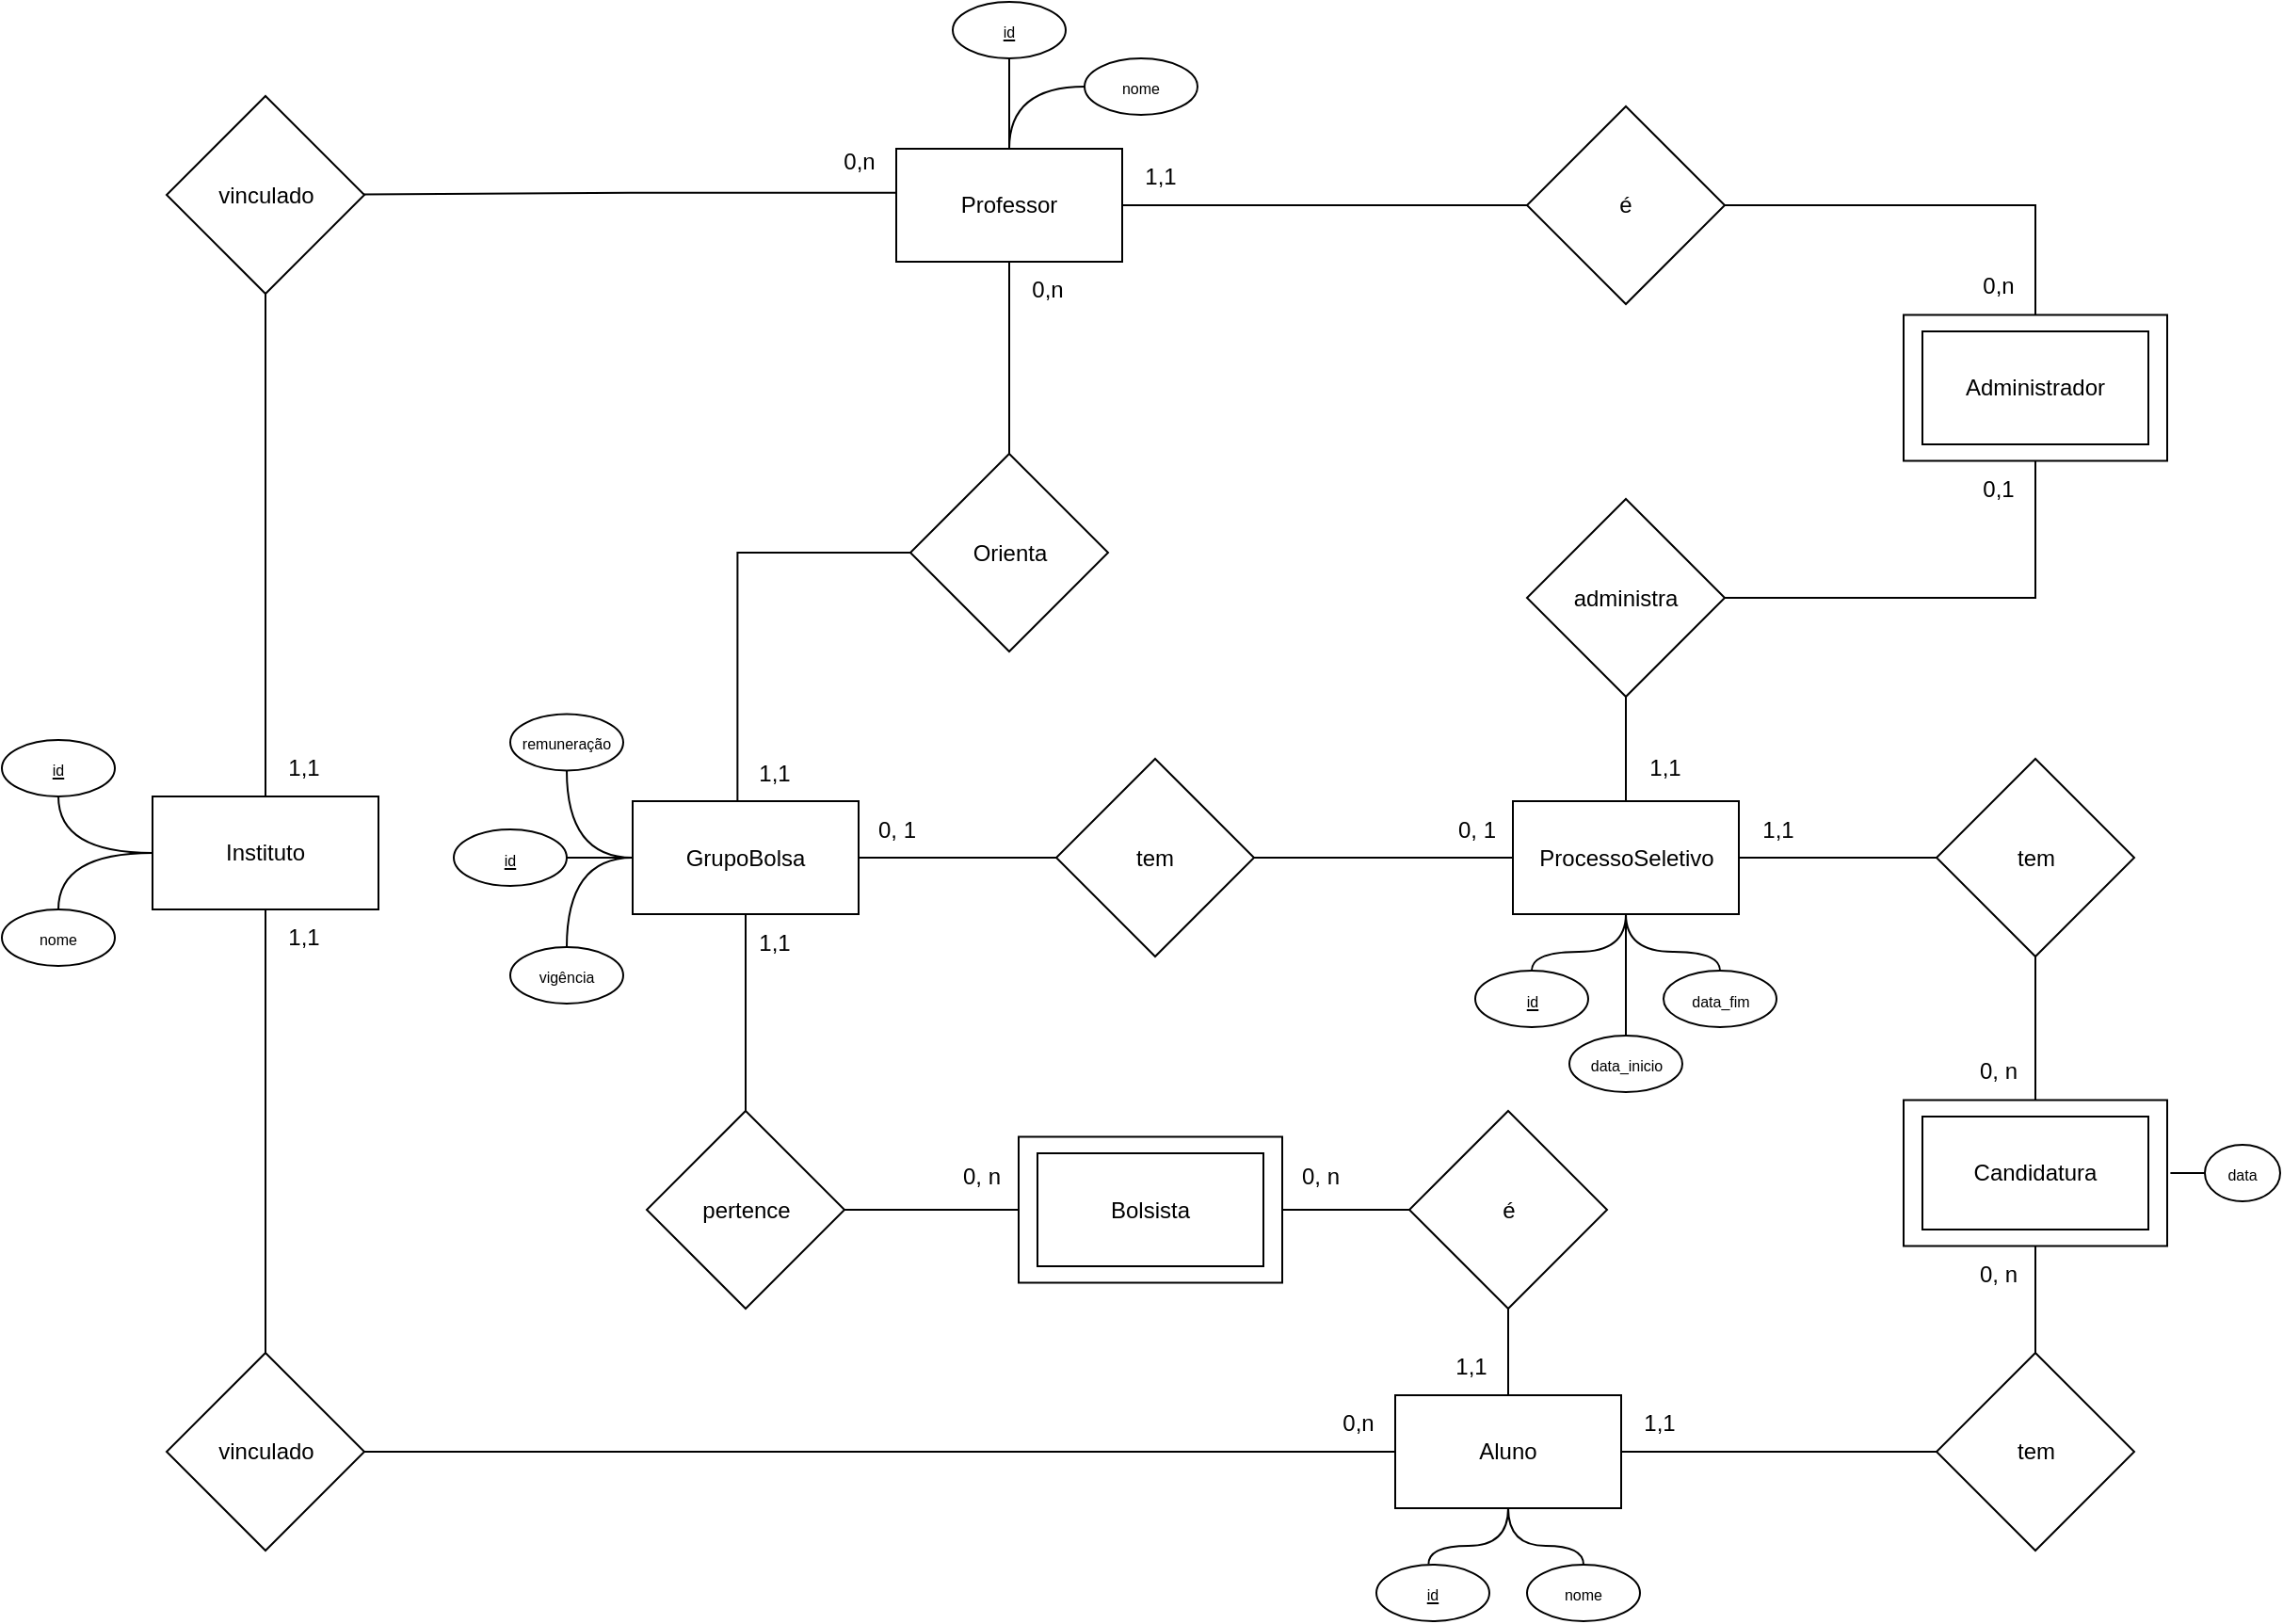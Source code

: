 <mxfile version="21.3.2" type="github">
  <diagram id="R2lEEEUBdFMjLlhIrx00" name="Page-1">
    <mxGraphModel dx="2163" dy="1874" grid="1" gridSize="10" guides="1" tooltips="1" connect="1" arrows="1" fold="1" page="1" pageScale="1" pageWidth="850" pageHeight="1100" math="0" shadow="0" extFonts="Permanent Marker^https://fonts.googleapis.com/css?family=Permanent+Marker">
      <root>
        <mxCell id="0" />
        <mxCell id="1" parent="0" />
        <mxCell id="pie1EhJkZhUP2Qu_YC7P-71" style="edgeStyle=orthogonalEdgeStyle;rounded=0;orthogonalLoop=1;jettySize=auto;html=1;exitX=1;exitY=0.5;exitDx=0;exitDy=0;entryX=0;entryY=0.5;entryDx=0;entryDy=0;endArrow=none;endFill=0;" parent="1" source="nmunE1XIVpIi25E5p-Tx-1" target="pie1EhJkZhUP2Qu_YC7P-9" edge="1">
          <mxGeometry relative="1" as="geometry" />
        </mxCell>
        <mxCell id="nmunE1XIVpIi25E5p-Tx-1" value="tem" style="rhombus;whiteSpace=wrap;html=1;" parent="1" vertex="1">
          <mxGeometry x="440" y="82" width="105" height="105" as="geometry" />
        </mxCell>
        <mxCell id="pie1EhJkZhUP2Qu_YC7P-125" style="edgeStyle=orthogonalEdgeStyle;rounded=0;orthogonalLoop=1;jettySize=auto;html=1;endArrow=none;endFill=0;" parent="1" source="pie1EhJkZhUP2Qu_YC7P-9" target="pie1EhJkZhUP2Qu_YC7P-78" edge="1">
          <mxGeometry relative="1" as="geometry" />
        </mxCell>
        <mxCell id="pie1EhJkZhUP2Qu_YC7P-16" value="" style="endArrow=none;html=1;rounded=0;exitX=1;exitY=0.5;exitDx=0;exitDy=0;entryX=0;entryY=0.5;entryDx=0;entryDy=0;endFill=0;" parent="1" source="pie1EhJkZhUP2Qu_YC7P-8" target="nmunE1XIVpIi25E5p-Tx-1" edge="1">
          <mxGeometry width="50" height="50" relative="1" as="geometry">
            <mxPoint x="380" y="137" as="sourcePoint" />
            <mxPoint x="430" y="87" as="targetPoint" />
          </mxGeometry>
        </mxCell>
        <mxCell id="VUNNy5yP3uQGhmD9CiRU-61" style="edgeStyle=orthogonalEdgeStyle;rounded=0;orthogonalLoop=1;jettySize=auto;html=1;exitX=0.5;exitY=0;exitDx=0;exitDy=0;fontFamily=Helvetica;fontSize=12;fontColor=default;endArrow=none;endFill=0;" parent="1" source="pie1EhJkZhUP2Qu_YC7P-28" target="pie1EhJkZhUP2Qu_YC7P-8" edge="1">
          <mxGeometry relative="1" as="geometry" />
        </mxCell>
        <mxCell id="pie1EhJkZhUP2Qu_YC7P-28" value="pertence" style="rhombus;whiteSpace=wrap;html=1;" parent="1" vertex="1">
          <mxGeometry x="222.5" y="269" width="105" height="105" as="geometry" />
        </mxCell>
        <mxCell id="pie1EhJkZhUP2Qu_YC7P-35" style="edgeStyle=orthogonalEdgeStyle;rounded=0;orthogonalLoop=1;jettySize=auto;html=1;exitX=1;exitY=0.5;exitDx=0;exitDy=0;entryX=0;entryY=0.5;entryDx=0;entryDy=0;endArrow=none;endFill=0;" parent="1" source="pie1EhJkZhUP2Qu_YC7P-33" target="VUNNy5yP3uQGhmD9CiRU-64" edge="1">
          <mxGeometry relative="1" as="geometry">
            <mxPoint x="680" y="-50" as="targetPoint" />
          </mxGeometry>
        </mxCell>
        <mxCell id="pie1EhJkZhUP2Qu_YC7P-62" style="edgeStyle=orthogonalEdgeStyle;rounded=0;orthogonalLoop=1;jettySize=auto;html=1;exitX=-0.001;exitY=0.39;exitDx=0;exitDy=0;entryX=0.989;entryY=0.498;entryDx=0;entryDy=0;entryPerimeter=0;exitPerimeter=0;endArrow=none;endFill=0;" parent="1" source="pie1EhJkZhUP2Qu_YC7P-33" target="VUNNy5yP3uQGhmD9CiRU-2" edge="1">
          <mxGeometry relative="1" as="geometry">
            <Array as="points" />
            <mxPoint x="390.8" y="-216.135" as="targetPoint" />
          </mxGeometry>
        </mxCell>
        <mxCell id="pie1EhJkZhUP2Qu_YC7P-36" style="edgeStyle=orthogonalEdgeStyle;rounded=0;orthogonalLoop=1;jettySize=auto;html=1;entryX=0.5;entryY=0;entryDx=0;entryDy=0;endArrow=none;endFill=0;exitX=0.5;exitY=1;exitDx=0;exitDy=0;" parent="1" source="VUNNy5yP3uQGhmD9CiRU-3" target="pie1EhJkZhUP2Qu_YC7P-9" edge="1">
          <mxGeometry relative="1" as="geometry">
            <mxPoint x="680" y="25.5" as="sourcePoint" />
          </mxGeometry>
        </mxCell>
        <mxCell id="pie1EhJkZhUP2Qu_YC7P-66" style="edgeStyle=orthogonalEdgeStyle;rounded=0;orthogonalLoop=1;jettySize=auto;html=1;entryX=0.5;entryY=0;entryDx=0;entryDy=0;endArrow=none;endFill=0;" parent="1" source="pie1EhJkZhUP2Qu_YC7P-43" target="pie1EhJkZhUP2Qu_YC7P-45" edge="1">
          <mxGeometry relative="1" as="geometry" />
        </mxCell>
        <mxCell id="VUNNy5yP3uQGhmD9CiRU-55" style="edgeStyle=orthogonalEdgeStyle;rounded=0;orthogonalLoop=1;jettySize=auto;html=1;exitX=1;exitY=0.5;exitDx=0;exitDy=0;fontFamily=Helvetica;fontSize=12;fontColor=default;endArrow=none;endFill=0;" parent="1" source="pie1EhJkZhUP2Qu_YC7P-45" target="pie1EhJkZhUP2Qu_YC7P-22" edge="1">
          <mxGeometry relative="1" as="geometry" />
        </mxCell>
        <mxCell id="pie1EhJkZhUP2Qu_YC7P-45" value="vinculado" style="rhombus;whiteSpace=wrap;html=1;double=0;" parent="1" vertex="1">
          <mxGeometry x="-32.5" y="397.5" width="105" height="105" as="geometry" />
        </mxCell>
        <mxCell id="pie1EhJkZhUP2Qu_YC7P-57" style="edgeStyle=orthogonalEdgeStyle;rounded=0;orthogonalLoop=1;jettySize=auto;html=1;endArrow=none;endFill=0;entryX=0.464;entryY=0.022;entryDx=0;entryDy=0;entryPerimeter=0;" parent="1" source="pie1EhJkZhUP2Qu_YC7P-55" target="pie1EhJkZhUP2Qu_YC7P-8" edge="1">
          <mxGeometry relative="1" as="geometry" />
        </mxCell>
        <mxCell id="pie1EhJkZhUP2Qu_YC7P-55" value="Orienta" style="rhombus;whiteSpace=wrap;html=1;" parent="1" vertex="1">
          <mxGeometry x="362.5" y="-80" width="105" height="105" as="geometry" />
        </mxCell>
        <mxCell id="VUNNy5yP3uQGhmD9CiRU-41" style="edgeStyle=orthogonalEdgeStyle;rounded=0;orthogonalLoop=1;jettySize=auto;html=1;entryX=0.5;entryY=0;entryDx=0;entryDy=0;fontFamily=Helvetica;fontSize=12;fontColor=default;endArrow=none;endFill=0;" parent="1" source="pie1EhJkZhUP2Qu_YC7P-78" target="pie1EhJkZhUP2Qu_YC7P-123" edge="1">
          <mxGeometry relative="1" as="geometry" />
        </mxCell>
        <mxCell id="pie1EhJkZhUP2Qu_YC7P-78" value="tem" style="rhombus;whiteSpace=wrap;html=1;double=0;" parent="1" vertex="1">
          <mxGeometry x="907.5" y="82" width="105" height="105" as="geometry" />
        </mxCell>
        <mxCell id="VUNNy5yP3uQGhmD9CiRU-63" style="edgeStyle=orthogonalEdgeStyle;rounded=0;orthogonalLoop=1;jettySize=auto;html=1;exitX=0.5;exitY=1;exitDx=0;exitDy=0;entryX=0.5;entryY=0;entryDx=0;entryDy=0;fontFamily=Helvetica;fontSize=12;fontColor=default;endArrow=none;endFill=0;" parent="1" source="VUNNy5yP3uQGhmD9CiRU-2" target="pie1EhJkZhUP2Qu_YC7P-43" edge="1">
          <mxGeometry relative="1" as="geometry" />
        </mxCell>
        <mxCell id="VUNNy5yP3uQGhmD9CiRU-2" value="vinculado" style="rhombus;whiteSpace=wrap;html=1;double=0;movable=1;resizable=1;rotatable=1;deletable=1;editable=1;locked=0;connectable=1;strokeColor=default;" parent="1" vertex="1">
          <mxGeometry x="-32.5" y="-270" width="105" height="105" as="geometry" />
        </mxCell>
        <mxCell id="VUNNy5yP3uQGhmD9CiRU-65" style="edgeStyle=orthogonalEdgeStyle;rounded=0;orthogonalLoop=1;jettySize=auto;html=1;exitX=1;exitY=0.5;exitDx=0;exitDy=0;entryX=0.5;entryY=1;entryDx=0;entryDy=0;fontFamily=Helvetica;fontSize=12;fontColor=default;endArrow=none;endFill=0;" parent="1" source="VUNNy5yP3uQGhmD9CiRU-3" target="VUNNy5yP3uQGhmD9CiRU-5" edge="1">
          <mxGeometry relative="1" as="geometry" />
        </mxCell>
        <mxCell id="VUNNy5yP3uQGhmD9CiRU-3" value="administra" style="rhombus;whiteSpace=wrap;html=1;double=0;movable=1;resizable=1;rotatable=1;deletable=1;editable=1;locked=0;connectable=1;" parent="1" vertex="1">
          <mxGeometry x="690" y="-56" width="105" height="105" as="geometry" />
        </mxCell>
        <mxCell id="VUNNy5yP3uQGhmD9CiRU-43" style="edgeStyle=orthogonalEdgeStyle;rounded=0;orthogonalLoop=1;jettySize=auto;html=1;entryX=0.5;entryY=1;entryDx=0;entryDy=0;fontFamily=Helvetica;fontSize=12;fontColor=default;endArrow=none;endFill=0;" parent="1" source="VUNNy5yP3uQGhmD9CiRU-42" target="pie1EhJkZhUP2Qu_YC7P-123" edge="1">
          <mxGeometry relative="1" as="geometry" />
        </mxCell>
        <mxCell id="VUNNy5yP3uQGhmD9CiRU-44" style="edgeStyle=orthogonalEdgeStyle;rounded=0;orthogonalLoop=1;jettySize=auto;html=1;exitX=0;exitY=0.5;exitDx=0;exitDy=0;entryX=1;entryY=0.5;entryDx=0;entryDy=0;fontFamily=Helvetica;fontSize=12;fontColor=default;endArrow=none;endFill=0;" parent="1" source="VUNNy5yP3uQGhmD9CiRU-42" target="pie1EhJkZhUP2Qu_YC7P-22" edge="1">
          <mxGeometry relative="1" as="geometry" />
        </mxCell>
        <mxCell id="VUNNy5yP3uQGhmD9CiRU-42" value="tem" style="rhombus;whiteSpace=wrap;html=1;double=0;fillColor=default;gradientColor=none;strokeColor=default;" parent="1" vertex="1">
          <mxGeometry x="907.5" y="397.5" width="105" height="105" as="geometry" />
        </mxCell>
        <mxCell id="VUNNy5yP3uQGhmD9CiRU-45" value="" style="group" parent="1" vertex="1" connectable="0">
          <mxGeometry x="890" y="233.25" width="200" height="137.5" as="geometry" />
        </mxCell>
        <mxCell id="pie1EhJkZhUP2Qu_YC7P-85" value="0, n" style="text;html=1;align=center;verticalAlign=middle;resizable=0;points=[];autosize=1;strokeColor=none;fillColor=none;" parent="VUNNy5yP3uQGhmD9CiRU-45" vertex="1">
          <mxGeometry x="30" width="40" height="30" as="geometry" />
        </mxCell>
        <mxCell id="pie1EhJkZhUP2Qu_YC7P-86" value="0, n" style="text;html=1;align=center;verticalAlign=middle;resizable=0;points=[];autosize=1;strokeColor=none;fillColor=none;" parent="VUNNy5yP3uQGhmD9CiRU-45" vertex="1">
          <mxGeometry x="30" y="107.5" width="40" height="30" as="geometry" />
        </mxCell>
        <mxCell id="pie1EhJkZhUP2Qu_YC7P-92" value="&lt;font style=&quot;font-size: 8px;&quot;&gt;data&lt;/font&gt;" style="ellipse;whiteSpace=wrap;html=1;" parent="VUNNy5yP3uQGhmD9CiRU-45" vertex="1">
          <mxGeometry x="160" y="53.75" width="40" height="30" as="geometry" />
        </mxCell>
        <mxCell id="VUNNy5yP3uQGhmD9CiRU-24" value="" style="group" parent="VUNNy5yP3uQGhmD9CiRU-45" vertex="1" connectable="0">
          <mxGeometry y="30" width="140" height="77.5" as="geometry" />
        </mxCell>
        <mxCell id="pie1EhJkZhUP2Qu_YC7P-123" value="" style="rounded=0;whiteSpace=wrap;html=1;" parent="VUNNy5yP3uQGhmD9CiRU-24" vertex="1">
          <mxGeometry width="140" height="77.5" as="geometry" />
        </mxCell>
        <mxCell id="pie1EhJkZhUP2Qu_YC7P-74" value="Candidatura" style="rounded=0;whiteSpace=wrap;html=1;" parent="VUNNy5yP3uQGhmD9CiRU-24" vertex="1">
          <mxGeometry x="10" y="8.75" width="120" height="60" as="geometry" />
        </mxCell>
        <mxCell id="VUNNy5yP3uQGhmD9CiRU-40" style="edgeStyle=orthogonalEdgeStyle;rounded=0;orthogonalLoop=1;jettySize=auto;html=1;exitX=0;exitY=0.5;exitDx=0;exitDy=0;entryX=1.012;entryY=0.495;entryDx=0;entryDy=0;entryPerimeter=0;fontFamily=Helvetica;fontSize=12;fontColor=default;endArrow=none;endFill=0;" parent="VUNNy5yP3uQGhmD9CiRU-45" source="pie1EhJkZhUP2Qu_YC7P-92" target="pie1EhJkZhUP2Qu_YC7P-123" edge="1">
          <mxGeometry relative="1" as="geometry" />
        </mxCell>
        <mxCell id="VUNNy5yP3uQGhmD9CiRU-46" value="" style="group" parent="1" vertex="1" connectable="0">
          <mxGeometry x="580" y="390" width="200" height="150" as="geometry" />
        </mxCell>
        <mxCell id="pie1EhJkZhUP2Qu_YC7P-22" value="Aluno" style="rounded=0;whiteSpace=wrap;html=1;comic=0;fixDash=0;container=0;glass=0;shadow=0;" parent="VUNNy5yP3uQGhmD9CiRU-46" vertex="1">
          <mxGeometry x="40" y="30" width="120" height="60" as="geometry" />
        </mxCell>
        <mxCell id="pie1EhJkZhUP2Qu_YC7P-32" value="1,1" style="text;html=1;align=center;verticalAlign=middle;resizable=0;points=[];autosize=1;strokeColor=none;fillColor=none;" parent="VUNNy5yP3uQGhmD9CiRU-46" vertex="1">
          <mxGeometry x="60" width="40" height="30" as="geometry" />
        </mxCell>
        <mxCell id="pie1EhJkZhUP2Qu_YC7P-51" value="0,n" style="text;html=1;align=center;verticalAlign=middle;resizable=0;points=[];autosize=1;strokeColor=none;fillColor=none;" parent="VUNNy5yP3uQGhmD9CiRU-46" vertex="1">
          <mxGeometry y="30" width="40" height="30" as="geometry" />
        </mxCell>
        <mxCell id="pie1EhJkZhUP2Qu_YC7P-87" value="1,1" style="text;html=1;align=center;verticalAlign=middle;resizable=0;points=[];autosize=1;strokeColor=none;fillColor=none;" parent="VUNNy5yP3uQGhmD9CiRU-46" vertex="1">
          <mxGeometry x="160" y="30" width="40" height="30" as="geometry" />
        </mxCell>
        <mxCell id="pie1EhJkZhUP2Qu_YC7P-100" value="&lt;font style=&quot;font-size: 8px;&quot;&gt;&lt;u&gt;id&lt;/u&gt;&lt;/font&gt;" style="ellipse;whiteSpace=wrap;html=1;" parent="VUNNy5yP3uQGhmD9CiRU-46" vertex="1">
          <mxGeometry x="30" y="120" width="60" height="30" as="geometry" />
        </mxCell>
        <mxCell id="pie1EhJkZhUP2Qu_YC7P-129" style="edgeStyle=orthogonalEdgeStyle;rounded=0;orthogonalLoop=1;jettySize=auto;html=1;entryX=0.462;entryY=-0.013;entryDx=0;entryDy=0;entryPerimeter=0;curved=1;endArrow=none;endFill=0;" parent="VUNNy5yP3uQGhmD9CiRU-46" source="pie1EhJkZhUP2Qu_YC7P-22" target="pie1EhJkZhUP2Qu_YC7P-100" edge="1">
          <mxGeometry relative="1" as="geometry" />
        </mxCell>
        <mxCell id="pie1EhJkZhUP2Qu_YC7P-101" value="&lt;font style=&quot;font-size: 8px;&quot;&gt;nome&lt;/font&gt;" style="ellipse;whiteSpace=wrap;html=1;" parent="VUNNy5yP3uQGhmD9CiRU-46" vertex="1">
          <mxGeometry x="110" y="120" width="60" height="30" as="geometry" />
        </mxCell>
        <mxCell id="pie1EhJkZhUP2Qu_YC7P-128" style="edgeStyle=orthogonalEdgeStyle;rounded=0;orthogonalLoop=1;jettySize=auto;html=1;exitX=0.5;exitY=1;exitDx=0;exitDy=0;entryX=0.5;entryY=0;entryDx=0;entryDy=0;endArrow=none;endFill=0;curved=1;" parent="VUNNy5yP3uQGhmD9CiRU-46" source="pie1EhJkZhUP2Qu_YC7P-22" target="pie1EhJkZhUP2Qu_YC7P-101" edge="1">
          <mxGeometry relative="1" as="geometry" />
        </mxCell>
        <mxCell id="VUNNy5yP3uQGhmD9CiRU-47" value="" style="group" parent="1" vertex="1" connectable="0">
          <mxGeometry x="642.5" y="72" width="200" height="187" as="geometry" />
        </mxCell>
        <mxCell id="pie1EhJkZhUP2Qu_YC7P-9" value="ProcessoSeletivo" style="rounded=0;whiteSpace=wrap;html=1;" parent="VUNNy5yP3uQGhmD9CiRU-47" vertex="1">
          <mxGeometry x="40" y="32.5" width="120" height="60" as="geometry" />
        </mxCell>
        <mxCell id="pie1EhJkZhUP2Qu_YC7P-21" value="0, 1" style="text;html=1;align=center;verticalAlign=middle;resizable=0;points=[];autosize=1;strokeColor=none;fillColor=none;" parent="VUNNy5yP3uQGhmD9CiRU-47" vertex="1">
          <mxGeometry y="32.5" width="40" height="30" as="geometry" />
        </mxCell>
        <mxCell id="pie1EhJkZhUP2Qu_YC7P-38" value="1,1" style="text;html=1;align=center;verticalAlign=middle;resizable=0;points=[];autosize=1;strokeColor=none;fillColor=none;" parent="VUNNy5yP3uQGhmD9CiRU-47" vertex="1">
          <mxGeometry x="100" width="40" height="30" as="geometry" />
        </mxCell>
        <mxCell id="pie1EhJkZhUP2Qu_YC7P-84" value="1,1" style="text;html=1;align=center;verticalAlign=middle;resizable=0;points=[];autosize=1;strokeColor=none;fillColor=none;" parent="VUNNy5yP3uQGhmD9CiRU-47" vertex="1">
          <mxGeometry x="160" y="32.5" width="40" height="30" as="geometry" />
        </mxCell>
        <mxCell id="pie1EhJkZhUP2Qu_YC7P-119" value="&lt;font style=&quot;font-size: 8px;&quot;&gt;&lt;u&gt;id&lt;/u&gt;&lt;/font&gt;" style="ellipse;whiteSpace=wrap;html=1;" parent="VUNNy5yP3uQGhmD9CiRU-47" vertex="1">
          <mxGeometry x="20" y="122.5" width="60" height="30" as="geometry" />
        </mxCell>
        <mxCell id="pie1EhJkZhUP2Qu_YC7P-120" style="edgeStyle=orthogonalEdgeStyle;rounded=0;orthogonalLoop=1;jettySize=auto;html=1;entryX=0.5;entryY=0;entryDx=0;entryDy=0;curved=1;endArrow=none;endFill=0;" parent="VUNNy5yP3uQGhmD9CiRU-47" source="pie1EhJkZhUP2Qu_YC7P-9" target="pie1EhJkZhUP2Qu_YC7P-119" edge="1">
          <mxGeometry relative="1" as="geometry" />
        </mxCell>
        <mxCell id="pie1EhJkZhUP2Qu_YC7P-130" value="&lt;font style=&quot;font-size: 8px;&quot;&gt;data_fim&lt;/font&gt;" style="ellipse;whiteSpace=wrap;html=1;" parent="VUNNy5yP3uQGhmD9CiRU-47" vertex="1">
          <mxGeometry x="120" y="122.5" width="60" height="30" as="geometry" />
        </mxCell>
        <mxCell id="pie1EhJkZhUP2Qu_YC7P-131" style="edgeStyle=orthogonalEdgeStyle;rounded=0;orthogonalLoop=1;jettySize=auto;html=1;exitX=0.5;exitY=1;exitDx=0;exitDy=0;entryX=0.5;entryY=0;entryDx=0;entryDy=0;endArrow=none;endFill=0;curved=1;" parent="VUNNy5yP3uQGhmD9CiRU-47" source="pie1EhJkZhUP2Qu_YC7P-9" target="pie1EhJkZhUP2Qu_YC7P-130" edge="1">
          <mxGeometry relative="1" as="geometry" />
        </mxCell>
        <mxCell id="pie1EhJkZhUP2Qu_YC7P-132" value="&lt;font style=&quot;font-size: 8px;&quot;&gt;data_inicio&lt;/font&gt;" style="ellipse;whiteSpace=wrap;html=1;" parent="VUNNy5yP3uQGhmD9CiRU-47" vertex="1">
          <mxGeometry x="70" y="157" width="60" height="30" as="geometry" />
        </mxCell>
        <mxCell id="pie1EhJkZhUP2Qu_YC7P-133" style="edgeStyle=orthogonalEdgeStyle;rounded=0;orthogonalLoop=1;jettySize=auto;html=1;entryX=0.5;entryY=0;entryDx=0;entryDy=0;endArrow=none;endFill=0;" parent="VUNNy5yP3uQGhmD9CiRU-47" source="pie1EhJkZhUP2Qu_YC7P-9" target="pie1EhJkZhUP2Qu_YC7P-132" edge="1">
          <mxGeometry relative="1" as="geometry" />
        </mxCell>
        <mxCell id="VUNNy5yP3uQGhmD9CiRU-48" value="" style="group" parent="1" vertex="1" connectable="0">
          <mxGeometry x="315" y="-320" width="200" height="168" as="geometry" />
        </mxCell>
        <mxCell id="pie1EhJkZhUP2Qu_YC7P-33" value="Professor" style="rounded=0;whiteSpace=wrap;html=1;" parent="VUNNy5yP3uQGhmD9CiRU-48" vertex="1">
          <mxGeometry x="40" y="78" width="120" height="60" as="geometry" />
        </mxCell>
        <mxCell id="pie1EhJkZhUP2Qu_YC7P-37" value="1,1" style="text;html=1;align=center;verticalAlign=middle;resizable=0;points=[];autosize=1;strokeColor=none;fillColor=none;" parent="VUNNy5yP3uQGhmD9CiRU-48" vertex="1">
          <mxGeometry x="160" y="78" width="40" height="30" as="geometry" />
        </mxCell>
        <mxCell id="pie1EhJkZhUP2Qu_YC7P-54" value="0,n" style="text;html=1;align=center;verticalAlign=middle;resizable=0;points=[];autosize=1;strokeColor=none;fillColor=none;" parent="VUNNy5yP3uQGhmD9CiRU-48" vertex="1">
          <mxGeometry y="70" width="40" height="30" as="geometry" />
        </mxCell>
        <mxCell id="pie1EhJkZhUP2Qu_YC7P-59" value="0,n" style="text;html=1;align=center;verticalAlign=middle;resizable=0;points=[];autosize=1;strokeColor=none;fillColor=none;" parent="VUNNy5yP3uQGhmD9CiRU-48" vertex="1">
          <mxGeometry x="100" y="138" width="40" height="30" as="geometry" />
        </mxCell>
        <mxCell id="pie1EhJkZhUP2Qu_YC7P-111" value="&lt;font style=&quot;font-size: 8px;&quot;&gt;&lt;u&gt;id&lt;/u&gt;&lt;/font&gt;" style="ellipse;whiteSpace=wrap;html=1;" parent="VUNNy5yP3uQGhmD9CiRU-48" vertex="1">
          <mxGeometry x="70" width="60" height="30" as="geometry" />
        </mxCell>
        <mxCell id="pie1EhJkZhUP2Qu_YC7P-113" style="edgeStyle=orthogonalEdgeStyle;rounded=0;orthogonalLoop=1;jettySize=auto;html=1;entryX=0.5;entryY=1;entryDx=0;entryDy=0;curved=1;exitX=0.5;exitY=0;exitDx=0;exitDy=0;endArrow=none;endFill=0;" parent="VUNNy5yP3uQGhmD9CiRU-48" source="pie1EhJkZhUP2Qu_YC7P-33" target="pie1EhJkZhUP2Qu_YC7P-111" edge="1">
          <mxGeometry relative="1" as="geometry">
            <Array as="points">
              <mxPoint x="100" y="40" />
              <mxPoint x="100" y="40" />
            </Array>
          </mxGeometry>
        </mxCell>
        <mxCell id="pie1EhJkZhUP2Qu_YC7P-114" style="edgeStyle=orthogonalEdgeStyle;rounded=0;orthogonalLoop=1;jettySize=auto;html=1;entryX=0.5;entryY=0;entryDx=0;entryDy=0;curved=1;endArrow=none;endFill=0;exitX=0;exitY=0.5;exitDx=0;exitDy=0;" parent="VUNNy5yP3uQGhmD9CiRU-48" source="pie1EhJkZhUP2Qu_YC7P-112" target="pie1EhJkZhUP2Qu_YC7P-33" edge="1">
          <mxGeometry relative="1" as="geometry" />
        </mxCell>
        <mxCell id="pie1EhJkZhUP2Qu_YC7P-112" value="&lt;font style=&quot;font-size: 8px;&quot;&gt;nome&lt;/font&gt;" style="ellipse;whiteSpace=wrap;html=1;" parent="VUNNy5yP3uQGhmD9CiRU-48" vertex="1">
          <mxGeometry x="140" y="30" width="60" height="30" as="geometry" />
        </mxCell>
        <mxCell id="VUNNy5yP3uQGhmD9CiRU-49" value="" style="group" parent="1" vertex="1" connectable="0">
          <mxGeometry x="-120" y="72" width="200" height="120" as="geometry" />
        </mxCell>
        <mxCell id="pie1EhJkZhUP2Qu_YC7P-43" value="Instituto" style="rounded=0;whiteSpace=wrap;html=1;comic=0;jiggle=100;" parent="VUNNy5yP3uQGhmD9CiRU-49" vertex="1">
          <mxGeometry x="80" y="30" width="120" height="60" as="geometry" />
        </mxCell>
        <mxCell id="pie1EhJkZhUP2Qu_YC7P-52" value="1,1" style="text;html=1;align=center;verticalAlign=middle;resizable=0;points=[];autosize=1;strokeColor=none;fillColor=none;" parent="VUNNy5yP3uQGhmD9CiRU-49" vertex="1">
          <mxGeometry x="140" y="90" width="40" height="30" as="geometry" />
        </mxCell>
        <mxCell id="pie1EhJkZhUP2Qu_YC7P-53" value="1,1" style="text;html=1;align=center;verticalAlign=middle;resizable=0;points=[];autosize=1;strokeColor=none;fillColor=none;" parent="VUNNy5yP3uQGhmD9CiRU-49" vertex="1">
          <mxGeometry x="140" width="40" height="30" as="geometry" />
        </mxCell>
        <mxCell id="pie1EhJkZhUP2Qu_YC7P-106" value="&lt;font style=&quot;font-size: 8px;&quot;&gt;&lt;u&gt;id&lt;/u&gt;&lt;/font&gt;" style="ellipse;whiteSpace=wrap;html=1;" parent="VUNNy5yP3uQGhmD9CiRU-49" vertex="1">
          <mxGeometry width="60" height="30" as="geometry" />
        </mxCell>
        <mxCell id="VUNNy5yP3uQGhmD9CiRU-33" style="edgeStyle=orthogonalEdgeStyle;orthogonalLoop=1;jettySize=auto;html=1;exitX=0;exitY=0.5;exitDx=0;exitDy=0;entryX=0.5;entryY=1;entryDx=0;entryDy=0;fontFamily=Helvetica;fontSize=12;fontColor=default;endArrow=none;endFill=0;curved=1;" parent="VUNNy5yP3uQGhmD9CiRU-49" source="pie1EhJkZhUP2Qu_YC7P-43" target="pie1EhJkZhUP2Qu_YC7P-106" edge="1">
          <mxGeometry relative="1" as="geometry" />
        </mxCell>
        <mxCell id="pie1EhJkZhUP2Qu_YC7P-107" value="&lt;font style=&quot;font-size: 8px;&quot;&gt;nome&lt;/font&gt;" style="ellipse;whiteSpace=wrap;html=1;" parent="VUNNy5yP3uQGhmD9CiRU-49" vertex="1">
          <mxGeometry y="90" width="60" height="30" as="geometry" />
        </mxCell>
        <mxCell id="VUNNy5yP3uQGhmD9CiRU-34" style="edgeStyle=orthogonalEdgeStyle;orthogonalLoop=1;jettySize=auto;html=1;exitX=0;exitY=0.5;exitDx=0;exitDy=0;entryX=0.5;entryY=0;entryDx=0;entryDy=0;fontFamily=Helvetica;fontSize=12;fontColor=default;endArrow=none;endFill=0;curved=1;" parent="VUNNy5yP3uQGhmD9CiRU-49" source="pie1EhJkZhUP2Qu_YC7P-43" target="pie1EhJkZhUP2Qu_YC7P-107" edge="1">
          <mxGeometry relative="1" as="geometry" />
        </mxCell>
        <mxCell id="VUNNy5yP3uQGhmD9CiRU-50" value="" style="group" parent="1" vertex="1" connectable="0">
          <mxGeometry x="90" y="58.25" width="285" height="153.75" as="geometry" />
        </mxCell>
        <mxCell id="pie1EhJkZhUP2Qu_YC7P-8" value="GrupoBolsa" style="rounded=0;whiteSpace=wrap;html=1;" parent="VUNNy5yP3uQGhmD9CiRU-50" vertex="1">
          <mxGeometry x="125" y="46.25" width="120" height="60" as="geometry" />
        </mxCell>
        <mxCell id="pie1EhJkZhUP2Qu_YC7P-20" value="0, 1" style="text;html=1;align=center;verticalAlign=middle;resizable=0;points=[];autosize=1;strokeColor=none;fillColor=none;" parent="VUNNy5yP3uQGhmD9CiRU-50" vertex="1">
          <mxGeometry x="245" y="46.25" width="40" height="30" as="geometry" />
        </mxCell>
        <mxCell id="pie1EhJkZhUP2Qu_YC7P-31" value="1,1" style="text;html=1;align=center;verticalAlign=middle;resizable=0;points=[];autosize=1;strokeColor=none;fillColor=none;" parent="VUNNy5yP3uQGhmD9CiRU-50" vertex="1">
          <mxGeometry x="180" y="106.25" width="40" height="30" as="geometry" />
        </mxCell>
        <mxCell id="pie1EhJkZhUP2Qu_YC7P-58" value="1,1" style="text;html=1;align=center;verticalAlign=middle;resizable=0;points=[];autosize=1;strokeColor=none;fillColor=none;" parent="VUNNy5yP3uQGhmD9CiRU-50" vertex="1">
          <mxGeometry x="180" y="16.25" width="40" height="30" as="geometry" />
        </mxCell>
        <mxCell id="pie1EhJkZhUP2Qu_YC7P-121" value="&lt;font style=&quot;font-size: 8px;&quot;&gt;&lt;u&gt;id&lt;/u&gt;&lt;/font&gt;" style="ellipse;whiteSpace=wrap;html=1;" parent="VUNNy5yP3uQGhmD9CiRU-50" vertex="1">
          <mxGeometry x="30" y="61.25" width="60" height="30" as="geometry" />
        </mxCell>
        <mxCell id="VUNNy5yP3uQGhmD9CiRU-28" style="edgeStyle=orthogonalEdgeStyle;rounded=0;orthogonalLoop=1;jettySize=auto;html=1;entryX=1;entryY=0.5;entryDx=0;entryDy=0;fontFamily=Helvetica;fontSize=12;fontColor=default;endArrow=none;endFill=0;" parent="VUNNy5yP3uQGhmD9CiRU-50" source="pie1EhJkZhUP2Qu_YC7P-8" target="pie1EhJkZhUP2Qu_YC7P-121" edge="1">
          <mxGeometry relative="1" as="geometry" />
        </mxCell>
        <mxCell id="pie1EhJkZhUP2Qu_YC7P-136" value="&lt;font style=&quot;font-size: 8px;&quot;&gt;vigência&lt;/font&gt;" style="ellipse;whiteSpace=wrap;html=1;" parent="VUNNy5yP3uQGhmD9CiRU-50" vertex="1">
          <mxGeometry x="60" y="123.75" width="60" height="30" as="geometry" />
        </mxCell>
        <mxCell id="VUNNy5yP3uQGhmD9CiRU-30" style="edgeStyle=orthogonalEdgeStyle;orthogonalLoop=1;jettySize=auto;html=1;exitX=0;exitY=0.5;exitDx=0;exitDy=0;fontFamily=Helvetica;fontSize=12;fontColor=default;endArrow=none;endFill=0;curved=1;" parent="VUNNy5yP3uQGhmD9CiRU-50" source="pie1EhJkZhUP2Qu_YC7P-8" target="pie1EhJkZhUP2Qu_YC7P-136" edge="1">
          <mxGeometry relative="1" as="geometry" />
        </mxCell>
        <mxCell id="VUNNy5yP3uQGhmD9CiRU-32" style="edgeStyle=orthogonalEdgeStyle;orthogonalLoop=1;jettySize=auto;html=1;exitX=0.5;exitY=1;exitDx=0;exitDy=0;entryX=0;entryY=0.5;entryDx=0;entryDy=0;fontFamily=Helvetica;fontSize=12;fontColor=default;curved=1;endArrow=none;endFill=0;" parent="VUNNy5yP3uQGhmD9CiRU-50" source="pie1EhJkZhUP2Qu_YC7P-140" target="pie1EhJkZhUP2Qu_YC7P-8" edge="1">
          <mxGeometry relative="1" as="geometry" />
        </mxCell>
        <mxCell id="pie1EhJkZhUP2Qu_YC7P-140" value="&lt;font style=&quot;font-size: 8px;&quot;&gt;remuneração&lt;/font&gt;" style="ellipse;whiteSpace=wrap;html=1;" parent="VUNNy5yP3uQGhmD9CiRU-50" vertex="1">
          <mxGeometry x="60" width="60" height="30" as="geometry" />
        </mxCell>
        <mxCell id="VUNNy5yP3uQGhmD9CiRU-56" style="edgeStyle=orthogonalEdgeStyle;rounded=0;orthogonalLoop=1;jettySize=auto;html=1;entryX=0.5;entryY=1;entryDx=0;entryDy=0;fontFamily=Helvetica;fontSize=12;fontColor=default;endArrow=none;endFill=0;" parent="1" source="pie1EhJkZhUP2Qu_YC7P-55" target="pie1EhJkZhUP2Qu_YC7P-33" edge="1">
          <mxGeometry relative="1" as="geometry">
            <mxPoint x="400" y="-50" as="sourcePoint" />
          </mxGeometry>
        </mxCell>
        <mxCell id="VUNNy5yP3uQGhmD9CiRU-59" style="edgeStyle=orthogonalEdgeStyle;rounded=0;orthogonalLoop=1;jettySize=auto;html=1;exitX=0;exitY=0.5;exitDx=0;exitDy=0;entryX=1;entryY=0.5;entryDx=0;entryDy=0;fontFamily=Helvetica;fontSize=12;fontColor=default;endArrow=none;endFill=0;" parent="1" source="VUNNy5yP3uQGhmD9CiRU-57" target="VUNNy5yP3uQGhmD9CiRU-15" edge="1">
          <mxGeometry relative="1" as="geometry" />
        </mxCell>
        <mxCell id="VUNNy5yP3uQGhmD9CiRU-57" value="é" style="rhombus;whiteSpace=wrap;html=1;" parent="1" vertex="1">
          <mxGeometry x="627.5" y="269" width="105" height="105" as="geometry" />
        </mxCell>
        <mxCell id="VUNNy5yP3uQGhmD9CiRU-58" style="edgeStyle=orthogonalEdgeStyle;rounded=0;orthogonalLoop=1;jettySize=auto;html=1;exitX=0.5;exitY=0;exitDx=0;exitDy=0;entryX=0.5;entryY=1;entryDx=0;entryDy=0;fontFamily=Helvetica;fontSize=12;fontColor=default;endArrow=none;endFill=0;" parent="1" source="pie1EhJkZhUP2Qu_YC7P-22" target="VUNNy5yP3uQGhmD9CiRU-57" edge="1">
          <mxGeometry relative="1" as="geometry" />
        </mxCell>
        <mxCell id="VUNNy5yP3uQGhmD9CiRU-60" style="edgeStyle=orthogonalEdgeStyle;rounded=0;orthogonalLoop=1;jettySize=auto;html=1;entryX=1;entryY=0.5;entryDx=0;entryDy=0;fontFamily=Helvetica;fontSize=12;fontColor=default;endArrow=none;endFill=0;" parent="1" source="VUNNy5yP3uQGhmD9CiRU-16" target="pie1EhJkZhUP2Qu_YC7P-28" edge="1">
          <mxGeometry relative="1" as="geometry" />
        </mxCell>
        <mxCell id="VUNNy5yP3uQGhmD9CiRU-62" value="" style="group" parent="1" vertex="1" connectable="0">
          <mxGeometry x="380" y="282.75" width="220" height="77.5" as="geometry" />
        </mxCell>
        <mxCell id="VUNNy5yP3uQGhmD9CiRU-25" value="" style="group" parent="VUNNy5yP3uQGhmD9CiRU-62" vertex="1" connectable="0">
          <mxGeometry x="40" width="140" height="77.5" as="geometry" />
        </mxCell>
        <mxCell id="VUNNy5yP3uQGhmD9CiRU-15" value="" style="rounded=0;whiteSpace=wrap;html=1;" parent="VUNNy5yP3uQGhmD9CiRU-25" vertex="1">
          <mxGeometry width="140" height="77.5" as="geometry" />
        </mxCell>
        <mxCell id="VUNNy5yP3uQGhmD9CiRU-16" value="Bolsista" style="rounded=0;whiteSpace=wrap;html=1;" parent="VUNNy5yP3uQGhmD9CiRU-25" vertex="1">
          <mxGeometry x="10" y="8.75" width="120" height="60" as="geometry" />
        </mxCell>
        <mxCell id="VUNNy5yP3uQGhmD9CiRU-37" value="0, n" style="text;html=1;align=center;verticalAlign=middle;resizable=0;points=[];autosize=1;strokeColor=none;fillColor=none;" parent="VUNNy5yP3uQGhmD9CiRU-62" vertex="1">
          <mxGeometry y="6.25" width="40" height="30" as="geometry" />
        </mxCell>
        <mxCell id="VUNNy5yP3uQGhmD9CiRU-38" value="0, n" style="text;html=1;align=center;verticalAlign=middle;resizable=0;points=[];autosize=1;strokeColor=none;fillColor=none;" parent="VUNNy5yP3uQGhmD9CiRU-62" vertex="1">
          <mxGeometry x="180" y="6.25" width="40" height="30" as="geometry" />
        </mxCell>
        <mxCell id="VUNNy5yP3uQGhmD9CiRU-67" style="edgeStyle=orthogonalEdgeStyle;rounded=0;orthogonalLoop=1;jettySize=auto;html=1;entryX=0.5;entryY=0;entryDx=0;entryDy=0;fontFamily=Helvetica;fontSize=12;fontColor=default;endArrow=none;endFill=0;" parent="1" source="VUNNy5yP3uQGhmD9CiRU-64" target="VUNNy5yP3uQGhmD9CiRU-5" edge="1">
          <mxGeometry relative="1" as="geometry" />
        </mxCell>
        <mxCell id="VUNNy5yP3uQGhmD9CiRU-64" value="é" style="rhombus;whiteSpace=wrap;html=1;double=0;movable=1;resizable=1;rotatable=1;deletable=1;editable=1;locked=0;connectable=1;" parent="1" vertex="1">
          <mxGeometry x="690" y="-264.5" width="105" height="105" as="geometry" />
        </mxCell>
        <mxCell id="VUNNy5yP3uQGhmD9CiRU-66" value="" style="group" parent="1" vertex="1" connectable="0">
          <mxGeometry x="890" y="-183.75" width="140" height="137.5" as="geometry" />
        </mxCell>
        <mxCell id="VUNNy5yP3uQGhmD9CiRU-9" value="0,1" style="text;html=1;align=center;verticalAlign=middle;resizable=0;points=[];autosize=1;strokeColor=none;fillColor=none;" parent="VUNNy5yP3uQGhmD9CiRU-66" vertex="1">
          <mxGeometry x="30" y="107.5" width="40" height="30" as="geometry" />
        </mxCell>
        <mxCell id="VUNNy5yP3uQGhmD9CiRU-10" value="0,n" style="text;html=1;align=center;verticalAlign=middle;resizable=0;points=[];autosize=1;strokeColor=none;fillColor=none;" parent="VUNNy5yP3uQGhmD9CiRU-66" vertex="1">
          <mxGeometry x="30" width="40" height="30" as="geometry" />
        </mxCell>
        <mxCell id="VUNNy5yP3uQGhmD9CiRU-23" value="" style="group" parent="VUNNy5yP3uQGhmD9CiRU-66" vertex="1" connectable="0">
          <mxGeometry y="30" width="140" height="77.5" as="geometry" />
        </mxCell>
        <mxCell id="VUNNy5yP3uQGhmD9CiRU-5" value="" style="rounded=0;whiteSpace=wrap;html=1;" parent="VUNNy5yP3uQGhmD9CiRU-23" vertex="1">
          <mxGeometry width="140" height="77.5" as="geometry" />
        </mxCell>
        <mxCell id="VUNNy5yP3uQGhmD9CiRU-6" value="Administrador" style="rounded=0;whiteSpace=wrap;html=1;" parent="VUNNy5yP3uQGhmD9CiRU-23" vertex="1">
          <mxGeometry x="10" y="8.75" width="120" height="60" as="geometry" />
        </mxCell>
      </root>
    </mxGraphModel>
  </diagram>
</mxfile>

